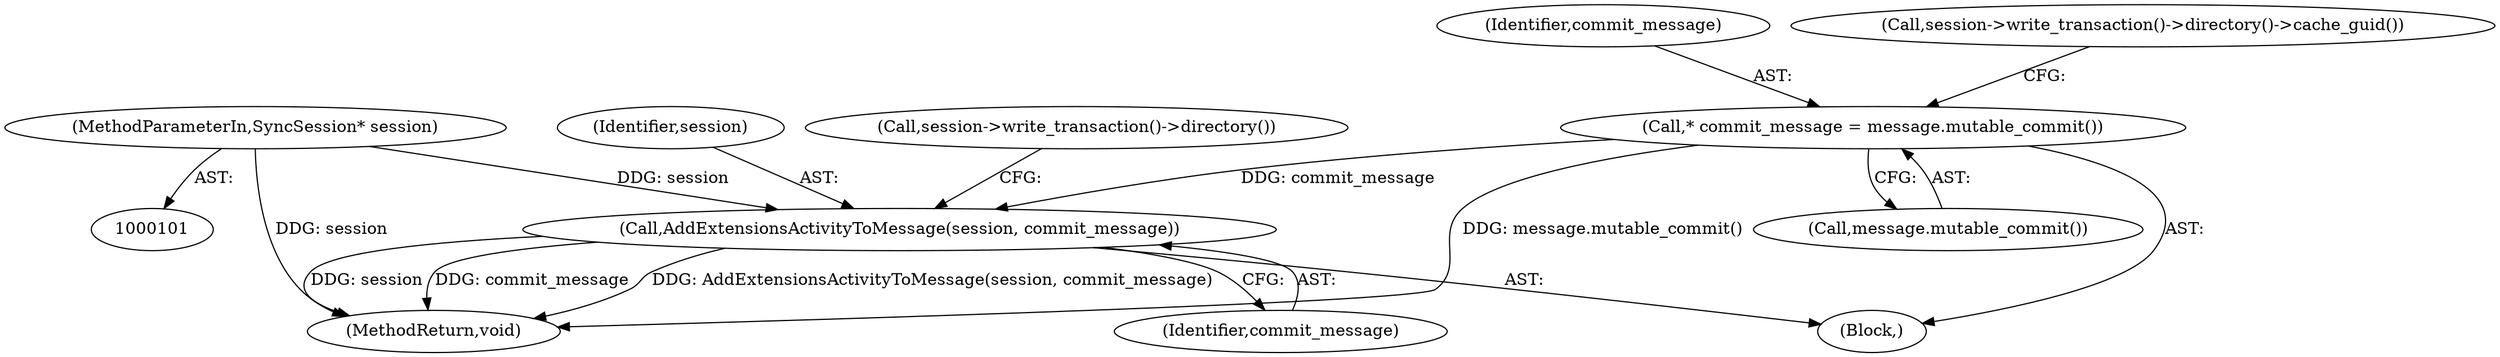 digraph "0_Chrome_19190765882e272a6a2162c89acdb29110f7e3cf@pointer" {
"1000115" [label="(Call,AddExtensionsActivityToMessage(session, commit_message))"];
"1000102" [label="(MethodParameterIn,SyncSession* session)"];
"1000110" [label="(Call,* commit_message = message.mutable_commit())"];
"1000116" [label="(Identifier,session)"];
"1000115" [label="(Call,AddExtensionsActivityToMessage(session, commit_message))"];
"1000110" [label="(Call,* commit_message = message.mutable_commit())"];
"1000112" [label="(Call,message.mutable_commit())"];
"1000349" [label="(MethodReturn,void)"];
"1000111" [label="(Identifier,commit_message)"];
"1000119" [label="(Call,session->write_transaction()->directory())"];
"1000117" [label="(Identifier,commit_message)"];
"1000103" [label="(Block,)"];
"1000102" [label="(MethodParameterIn,SyncSession* session)"];
"1000114" [label="(Call,session->write_transaction()->directory()->cache_guid())"];
"1000115" -> "1000103"  [label="AST: "];
"1000115" -> "1000117"  [label="CFG: "];
"1000116" -> "1000115"  [label="AST: "];
"1000117" -> "1000115"  [label="AST: "];
"1000119" -> "1000115"  [label="CFG: "];
"1000115" -> "1000349"  [label="DDG: commit_message"];
"1000115" -> "1000349"  [label="DDG: AddExtensionsActivityToMessage(session, commit_message)"];
"1000115" -> "1000349"  [label="DDG: session"];
"1000102" -> "1000115"  [label="DDG: session"];
"1000110" -> "1000115"  [label="DDG: commit_message"];
"1000102" -> "1000101"  [label="AST: "];
"1000102" -> "1000349"  [label="DDG: session"];
"1000110" -> "1000103"  [label="AST: "];
"1000110" -> "1000112"  [label="CFG: "];
"1000111" -> "1000110"  [label="AST: "];
"1000112" -> "1000110"  [label="AST: "];
"1000114" -> "1000110"  [label="CFG: "];
"1000110" -> "1000349"  [label="DDG: message.mutable_commit()"];
}
